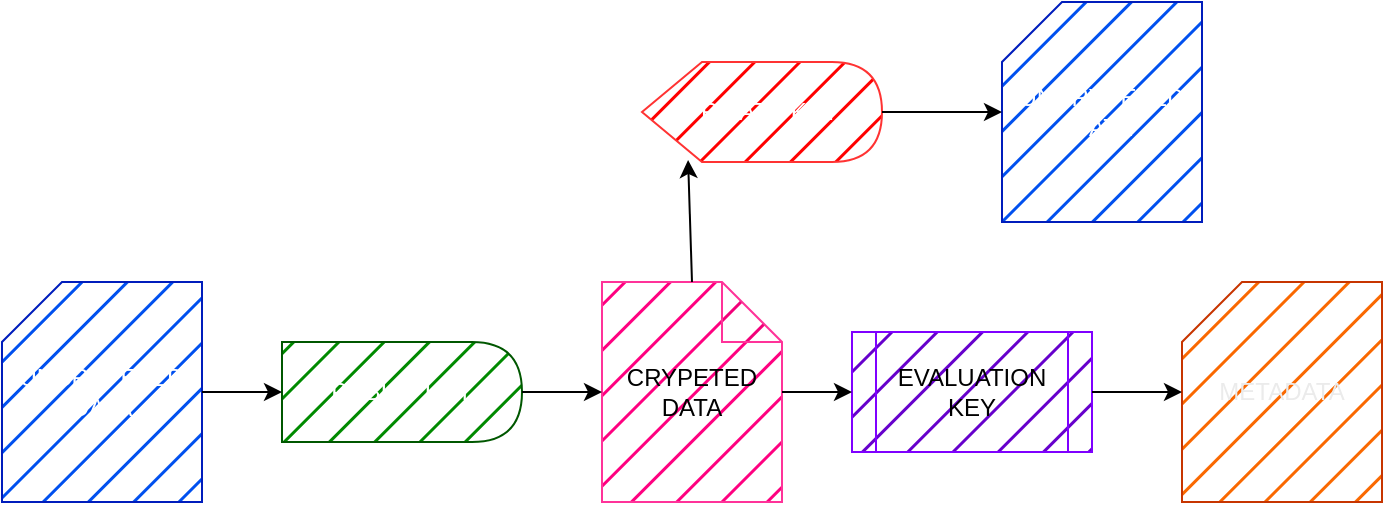 <mxfile>
    <diagram id="JR51kfBBkCoqazEDlZEo" name="Page-1">
        <mxGraphModel dx="1054" dy="764" grid="1" gridSize="10" guides="1" tooltips="1" connect="1" arrows="1" fold="1" page="1" pageScale="1" pageWidth="850" pageHeight="1100" math="0" shadow="0">
            <root>
                <mxCell id="0"/>
                <mxCell id="1" parent="0"/>
                <mxCell id="2" value="UNCRYPETED&lt;br&gt;DATA" style="shape=card;whiteSpace=wrap;html=1;fillStyle=hatch;strokeColor=#001DBC;fillColor=#0050ef;fontColor=#ffffff;" parent="1" vertex="1">
                    <mxGeometry x="80" y="450" width="100" height="110" as="geometry"/>
                </mxCell>
                <mxCell id="3" value="PRIVATE KEY" style="shape=display;whiteSpace=wrap;html=1;fillStyle=hatch;strokeColor=#FF3333;fillColor=#FF0000;fontColor=#ffffff;" parent="1" vertex="1">
                    <mxGeometry x="400" y="340" width="120" height="50" as="geometry"/>
                </mxCell>
                <mxCell id="4" value="PUBLIC KEY" style="shape=delay;whiteSpace=wrap;html=1;fillStyle=hatch;strokeColor=#005700;fillColor=#008a00;fontColor=#ffffff;" parent="1" vertex="1">
                    <mxGeometry x="220" y="480" width="120" height="50" as="geometry"/>
                </mxCell>
                <mxCell id="7" value="EVALUATION KEY" style="shape=process;whiteSpace=wrap;html=1;backgroundOutline=1;fillStyle=hatch;strokeColor=#7F00FF;fillColor=#6600CC;gradientColor=none;" parent="1" vertex="1">
                    <mxGeometry x="505" y="475" width="120" height="60" as="geometry"/>
                </mxCell>
                <mxCell id="8" value="CRYPETED&lt;br&gt;DATA" style="shape=note;whiteSpace=wrap;html=1;backgroundOutline=1;darkOpacity=0.05;fillStyle=hatch;strokeColor=#FF3399;fillColor=#FF0080;gradientColor=none;" parent="1" vertex="1">
                    <mxGeometry x="380" y="450" width="90" height="110" as="geometry"/>
                </mxCell>
                <mxCell id="12" value="METADATA" style="shape=card;whiteSpace=wrap;html=1;fillStyle=hatch;strokeColor=#C73500;fillColor=#fa6800;fontColor=#EBEBEB;" parent="1" vertex="1">
                    <mxGeometry x="670" y="450" width="100" height="110" as="geometry"/>
                </mxCell>
                <mxCell id="15" value="UNCRYPETED&lt;br&gt;DATA" style="shape=card;whiteSpace=wrap;html=1;fillStyle=hatch;strokeColor=#001DBC;fillColor=#0050ef;fontColor=#ffffff;" parent="1" vertex="1">
                    <mxGeometry x="580" y="310" width="100" height="110" as="geometry"/>
                </mxCell>
                <mxCell id="17" value="" style="endArrow=classic;html=1;" parent="1" source="2" target="4" edge="1">
                    <mxGeometry width="50" height="50" relative="1" as="geometry">
                        <mxPoint x="530" y="490" as="sourcePoint"/>
                        <mxPoint x="580" y="440" as="targetPoint"/>
                    </mxGeometry>
                </mxCell>
                <mxCell id="18" value="" style="endArrow=classic;html=1;exitX=1;exitY=0.5;exitDx=0;exitDy=0;" parent="1" source="4" target="8" edge="1">
                    <mxGeometry width="50" height="50" relative="1" as="geometry">
                        <mxPoint x="530" y="490" as="sourcePoint"/>
                        <mxPoint x="580" y="440" as="targetPoint"/>
                    </mxGeometry>
                </mxCell>
                <mxCell id="19" value="" style="endArrow=classic;html=1;entryX=0;entryY=0.5;entryDx=0;entryDy=0;" parent="1" source="8" target="7" edge="1">
                    <mxGeometry width="50" height="50" relative="1" as="geometry">
                        <mxPoint x="530" y="490" as="sourcePoint"/>
                        <mxPoint x="580" y="440" as="targetPoint"/>
                    </mxGeometry>
                </mxCell>
                <mxCell id="20" value="" style="endArrow=classic;html=1;exitX=1;exitY=0.5;exitDx=0;exitDy=0;" parent="1" source="7" target="12" edge="1">
                    <mxGeometry width="50" height="50" relative="1" as="geometry">
                        <mxPoint x="530" y="490" as="sourcePoint"/>
                        <mxPoint x="670" y="505" as="targetPoint"/>
                    </mxGeometry>
                </mxCell>
                <mxCell id="21" value="" style="endArrow=classic;html=1;exitX=0.5;exitY=0;exitDx=0;exitDy=0;exitPerimeter=0;entryX=0.192;entryY=0.98;entryDx=0;entryDy=0;entryPerimeter=0;" parent="1" source="8" target="3" edge="1">
                    <mxGeometry width="50" height="50" relative="1" as="geometry">
                        <mxPoint x="530" y="490" as="sourcePoint"/>
                        <mxPoint x="580" y="440" as="targetPoint"/>
                    </mxGeometry>
                </mxCell>
                <mxCell id="22" value="" style="endArrow=classic;html=1;exitX=1;exitY=0.5;exitDx=0;exitDy=0;exitPerimeter=0;" parent="1" source="3" target="15" edge="1">
                    <mxGeometry width="50" height="50" relative="1" as="geometry">
                        <mxPoint x="530" y="490" as="sourcePoint"/>
                        <mxPoint x="580" y="440" as="targetPoint"/>
                    </mxGeometry>
                </mxCell>
            </root>
        </mxGraphModel>
    </diagram>
</mxfile>